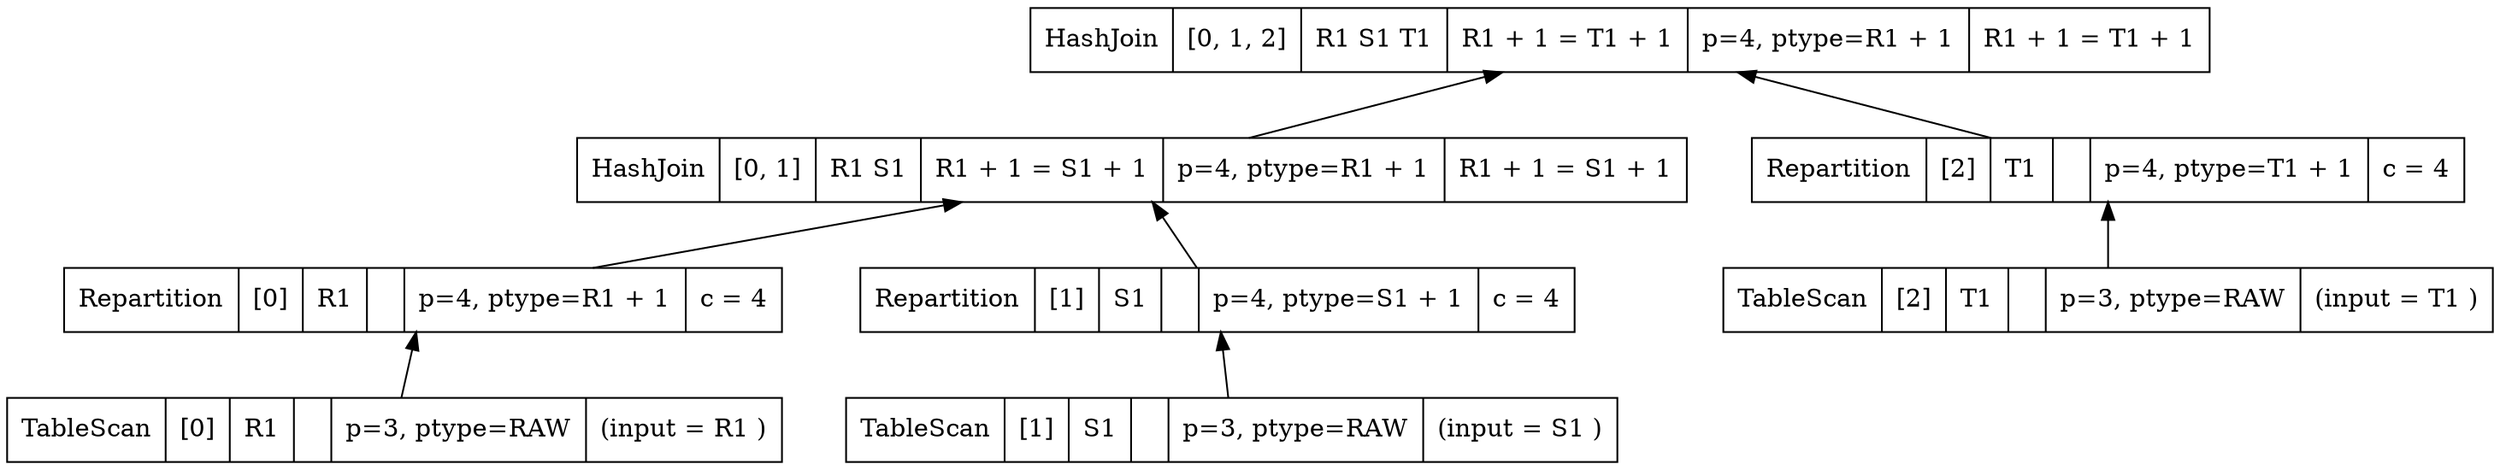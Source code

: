 digraph example1 {
    node [shape=record];
    rankdir=BT;
    nodesep=0.5;
    ordering="in";
    lopkeyLOPKey6v1 -> lopkeyLOPKey8v1;
    lopkeyLOPKey4v1 -> lopkeyLOPKey6v1;
    lopkeyLOPKey1v1 -> lopkeyLOPKey4v1;
    lopkeyLOPKey1v1[label="TableScan|[0]|R1 |{}|p=3, ptype=RAW|(input = R1 )"];
    lopkeyLOPKey4v1[label="Repartition|[0]|R1 |{}|p=4, ptype=R1 + 1|c = 4"];
    lopkeyLOPKey5v1 -> lopkeyLOPKey6v1;
    lopkeyLOPKey2v1 -> lopkeyLOPKey5v1;
    lopkeyLOPKey2v1[label="TableScan|[1]|S1 |{}|p=3, ptype=RAW|(input = S1 )"];
    lopkeyLOPKey5v1[label="Repartition|[1]|S1 |{}|p=4, ptype=S1 + 1|c = 4"];
    lopkeyLOPKey6v1[label="HashJoin|[0, 1]|R1 S1 |{R1 + 1 = S1 + 1}|p=4, ptype=R1 + 1|{R1 + 1 = S1 + 1}"];
    lopkeyLOPKey7v1 -> lopkeyLOPKey8v1;
    lopkeyLOPKey3v1 -> lopkeyLOPKey7v1;
    lopkeyLOPKey3v1[label="TableScan|[2]|T1 |{}|p=3, ptype=RAW|(input = T1 )"];
    lopkeyLOPKey7v1[label="Repartition|[2]|T1 |{}|p=4, ptype=T1 + 1|c = 4"];
    lopkeyLOPKey8v1[label="HashJoin|[0, 1, 2]|R1 S1 T1 |{R1 + 1 = T1 + 1}|p=4, ptype=R1 + 1|{R1 + 1 = T1 + 1}"];
}

